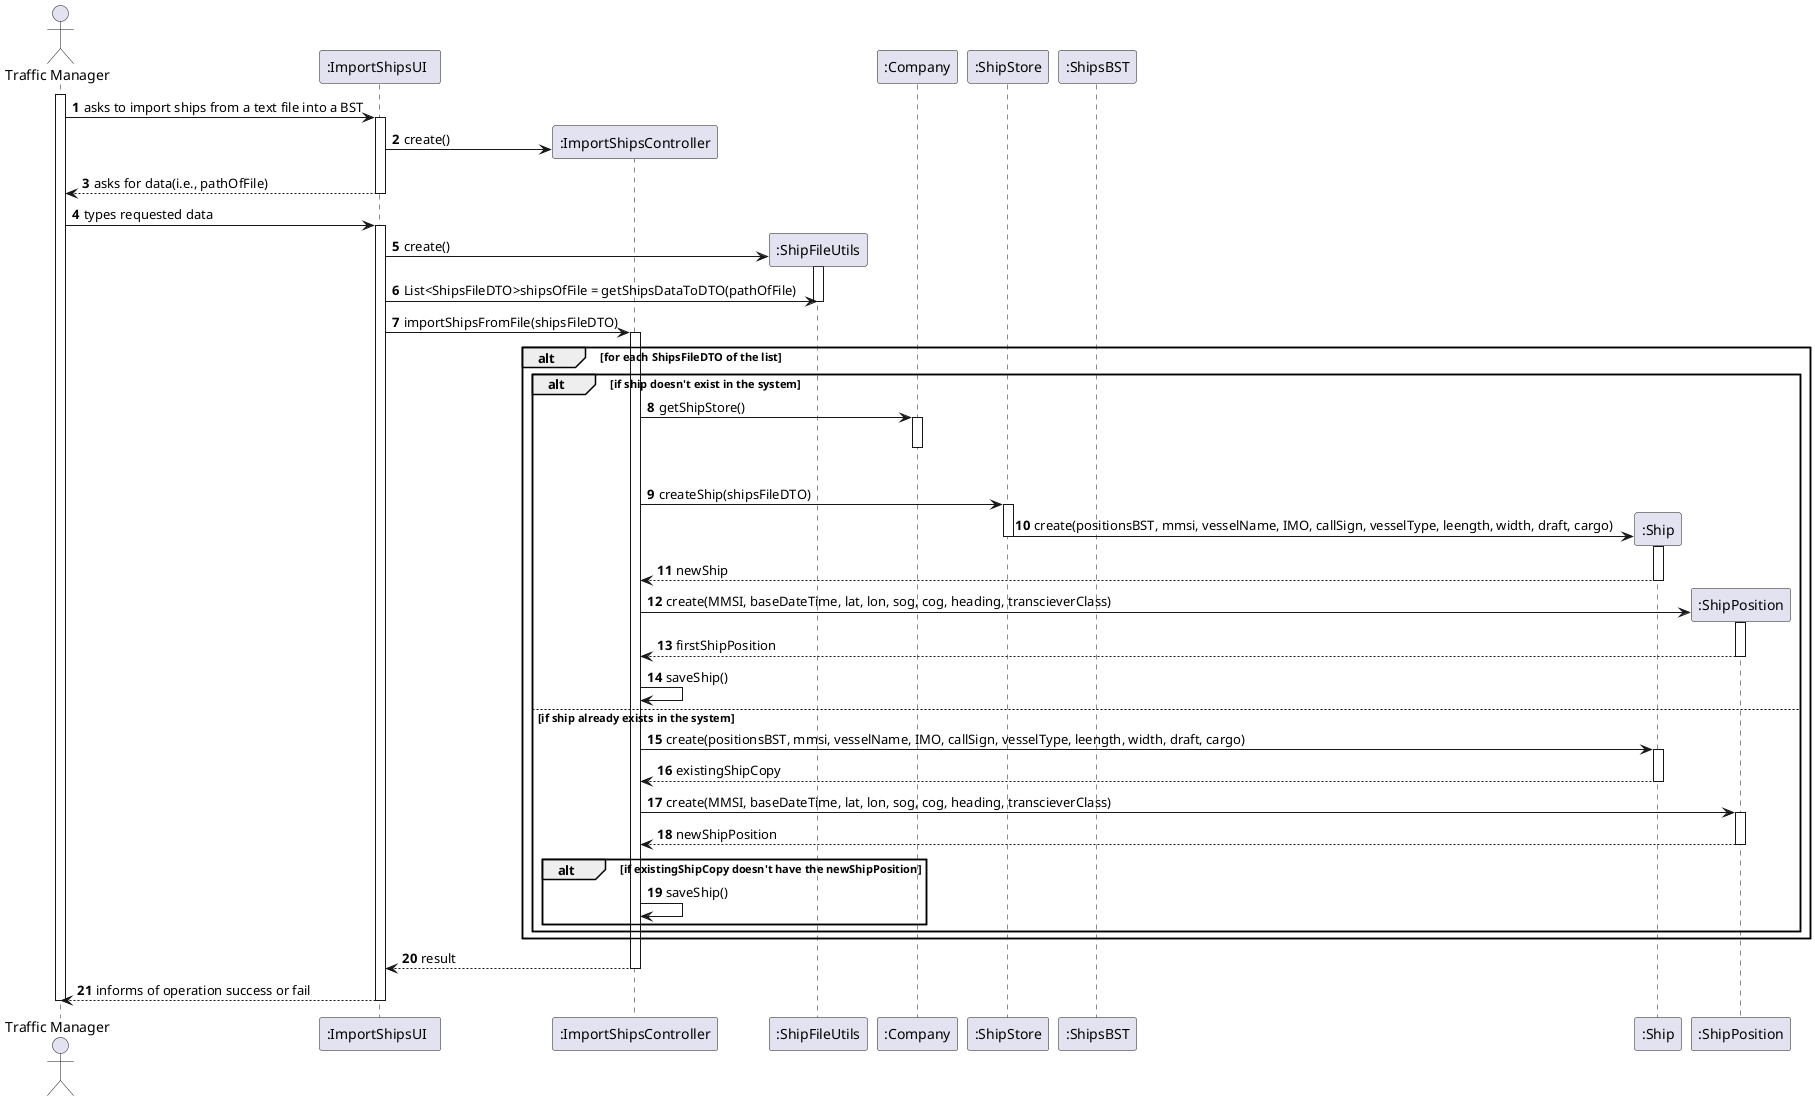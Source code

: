 @startuml
autonumber
'hide footbox
actor "Traffic Manager" as TM
participant ":ImportShipsUI  " as UI
participant ":ImportShipsController" as CTRL
participant ":ShipFileUtils" as TFU
participant ":Company" as CMP
participant ":ShipStore" as STORE
participant ":ShipsBST" as SBST
participant ":Ship" as SHIP
participant ":ShipPosition" as POS

activate TM
TM -> UI : asks to import ships from a text file into a BST
activate UI
UI -> CTRL** : create()
UI --> TM : asks for data(i.e., pathOfFile)
deactivate UI
TM -> UI : types requested data
activate UI
UI -> TFU** : create()
activate TFU
UI -> TFU : List<ShipsFileDTO>shipsOfFile = getShipsDataToDTO(pathOfFile)
deactivate TFU
UI -> CTRL : importShipsFromFile(shipsFileDTO)
activate CTRL
alt for each ShipsFileDTO of the list
alt if ship doesn't exist in the system
CTRL -> CMP : getShipStore()
activate CMP
|||
deactivate CMP
CTRL -> STORE : createShip(shipsFileDTO)
activate STORE
STORE -> SHIP** : create(positionsBST, mmsi, vesselName, IMO, callSign, vesselType, leength, width, draft, cargo)
activate SHIP
deactivate STORE
SHIP --> CTRL : newShip
deactivate SHIP
CTRL -> POS** : create(MMSI, baseDateTime, lat, lon, sog, cog, heading, transcieverClass)
activate POS
POS --> CTRL : firstShipPosition
deactivate POS
CTRL -> CTRL : saveShip()
else if ship already exists in the system
CTRL -> SHIP : create(positionsBST, mmsi, vesselName, IMO, callSign, vesselType, leength, width, draft, cargo)
activate SHIP
SHIP --> CTRL : existingShipCopy
deactivate SHIP
CTRL -> POS : create(MMSI, baseDateTime, lat, lon, sog, cog, heading, transcieverClass)
activate POS
POS --> CTRL : newShipPosition
deactivate POS
alt if existingShipCopy doesn't have the newShipPosition
CTRL -> CTRL : saveShip()
end
end
end
CTRL --> UI : result
deactivate CTRL
UI --> TM : informs of operation success or fail
deactivate UI
deactivate TM

@enduml

